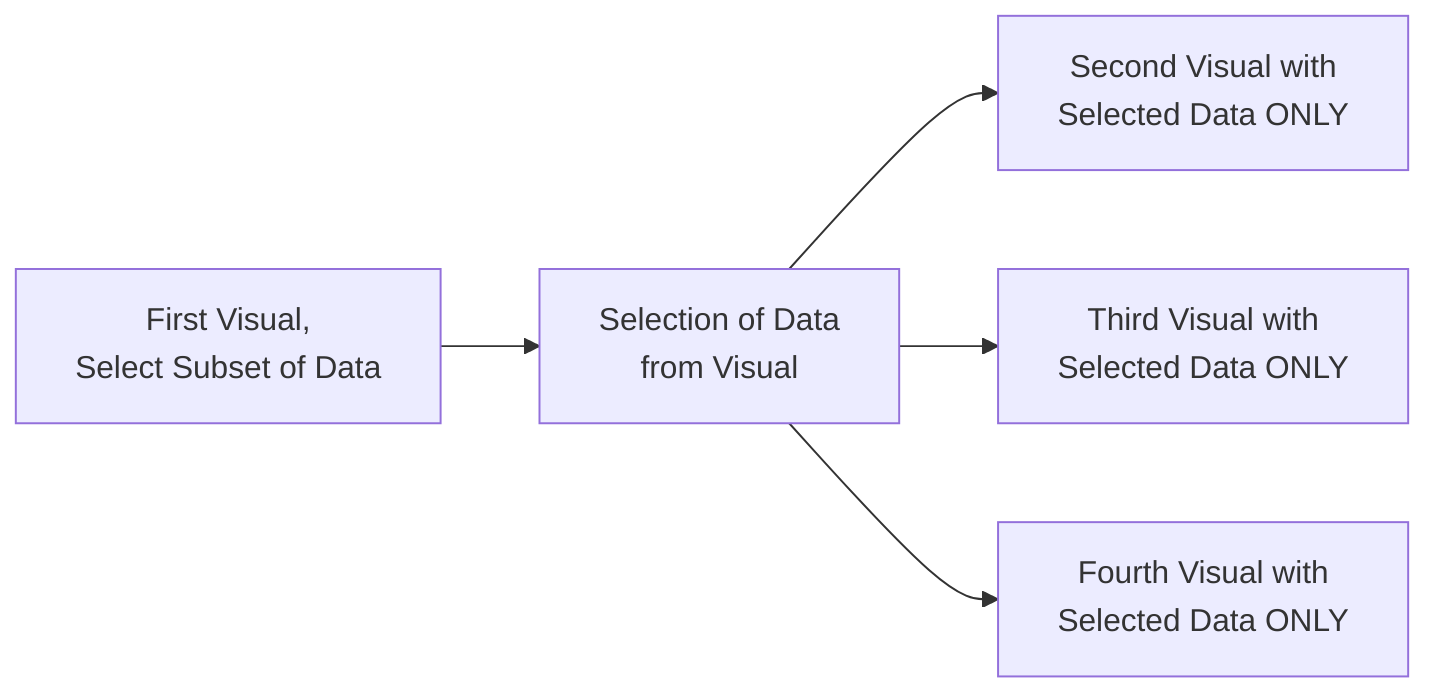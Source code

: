 graph LR;
    A[First Visual,<br> Select Subset of Data]-->B[Selection of Data<br> from Visual];
    B-->D[Second Visual with<br> Selected Data ONLY];
    B-->E[Third Visual with<br> Selected Data ONLY];
    B-->F[Fourth Visual with<br> Selected Data ONLY];